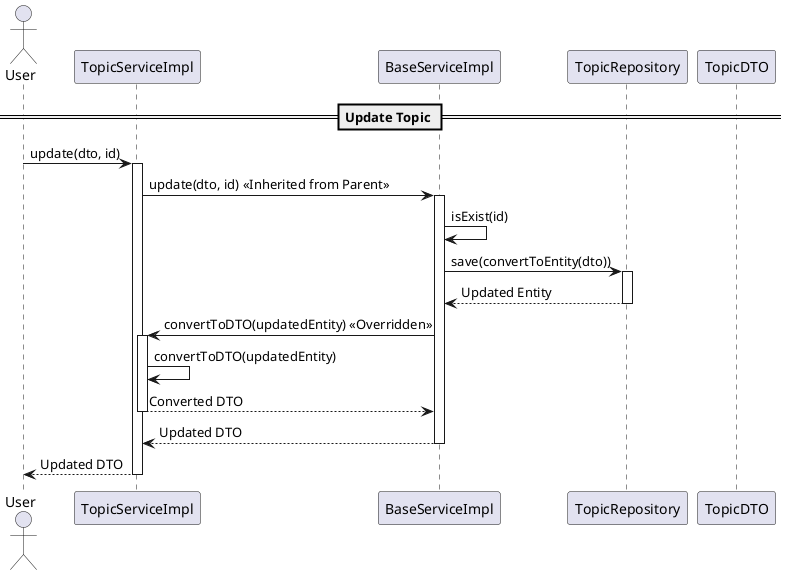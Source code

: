 @startuml updateTopic

actor User
participant "TopicServiceImpl" as TopicService
participant "BaseServiceImpl" as BaseService
participant "TopicRepository" as Repository
participant "TopicDTO" as DTO

== Update Topic ==
User -> TopicService: update(dto, id)
activate TopicService

TopicService -> BaseService: update(dto, id) << Inherited from Parent >>
activate BaseService

BaseService -> BaseService: isExist(id)
BaseService -> Repository: save(convertToEntity(dto))
activate Repository
Repository --> BaseService: Updated Entity
deactivate Repository

BaseService -> TopicService: convertToDTO(updatedEntity) << Overridden >>
activate TopicService
TopicService -> TopicService: convertToDTO(updatedEntity)
TopicService --> BaseService: Converted DTO
deactivate TopicService

BaseService --> TopicService: Updated DTO
deactivate BaseService

TopicService --> User: Updated DTO
deactivate TopicService

@enduml
